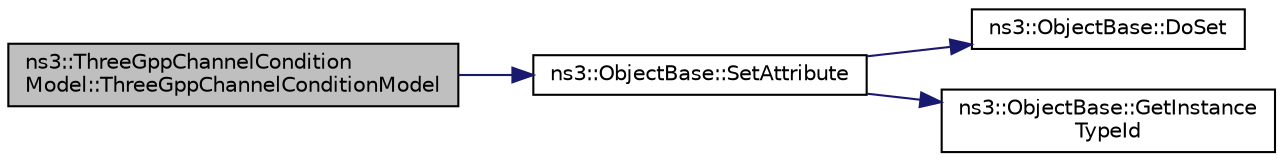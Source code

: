 digraph "ns3::ThreeGppChannelConditionModel::ThreeGppChannelConditionModel"
{
 // LATEX_PDF_SIZE
  edge [fontname="Helvetica",fontsize="10",labelfontname="Helvetica",labelfontsize="10"];
  node [fontname="Helvetica",fontsize="10",shape=record];
  rankdir="LR";
  Node1 [label="ns3::ThreeGppChannelCondition\lModel::ThreeGppChannelConditionModel",height=0.2,width=0.4,color="black", fillcolor="grey75", style="filled", fontcolor="black",tooltip="Constructor for the ThreeGppRmaChannelConditionModel class."];
  Node1 -> Node2 [color="midnightblue",fontsize="10",style="solid",fontname="Helvetica"];
  Node2 [label="ns3::ObjectBase::SetAttribute",height=0.2,width=0.4,color="black", fillcolor="white", style="filled",URL="$classns3_1_1_object_base.html#ac60245d3ea4123bbc9b1d391f1f6592f",tooltip="Set a single attribute, raising fatal errors if unsuccessful."];
  Node2 -> Node3 [color="midnightblue",fontsize="10",style="solid",fontname="Helvetica"];
  Node3 [label="ns3::ObjectBase::DoSet",height=0.2,width=0.4,color="black", fillcolor="white", style="filled",URL="$classns3_1_1_object_base.html#afe5f2f7b2fabc99aa33f9bb434e3b695",tooltip="Attempt to set the value referenced by the accessor spec to a valid value according to the checker,..."];
  Node2 -> Node4 [color="midnightblue",fontsize="10",style="solid",fontname="Helvetica"];
  Node4 [label="ns3::ObjectBase::GetInstance\lTypeId",height=0.2,width=0.4,color="black", fillcolor="white", style="filled",URL="$classns3_1_1_object_base.html#abe5b43a6f5b99a92a4c3122db31f06fb",tooltip="Get the most derived TypeId for this Object."];
}
